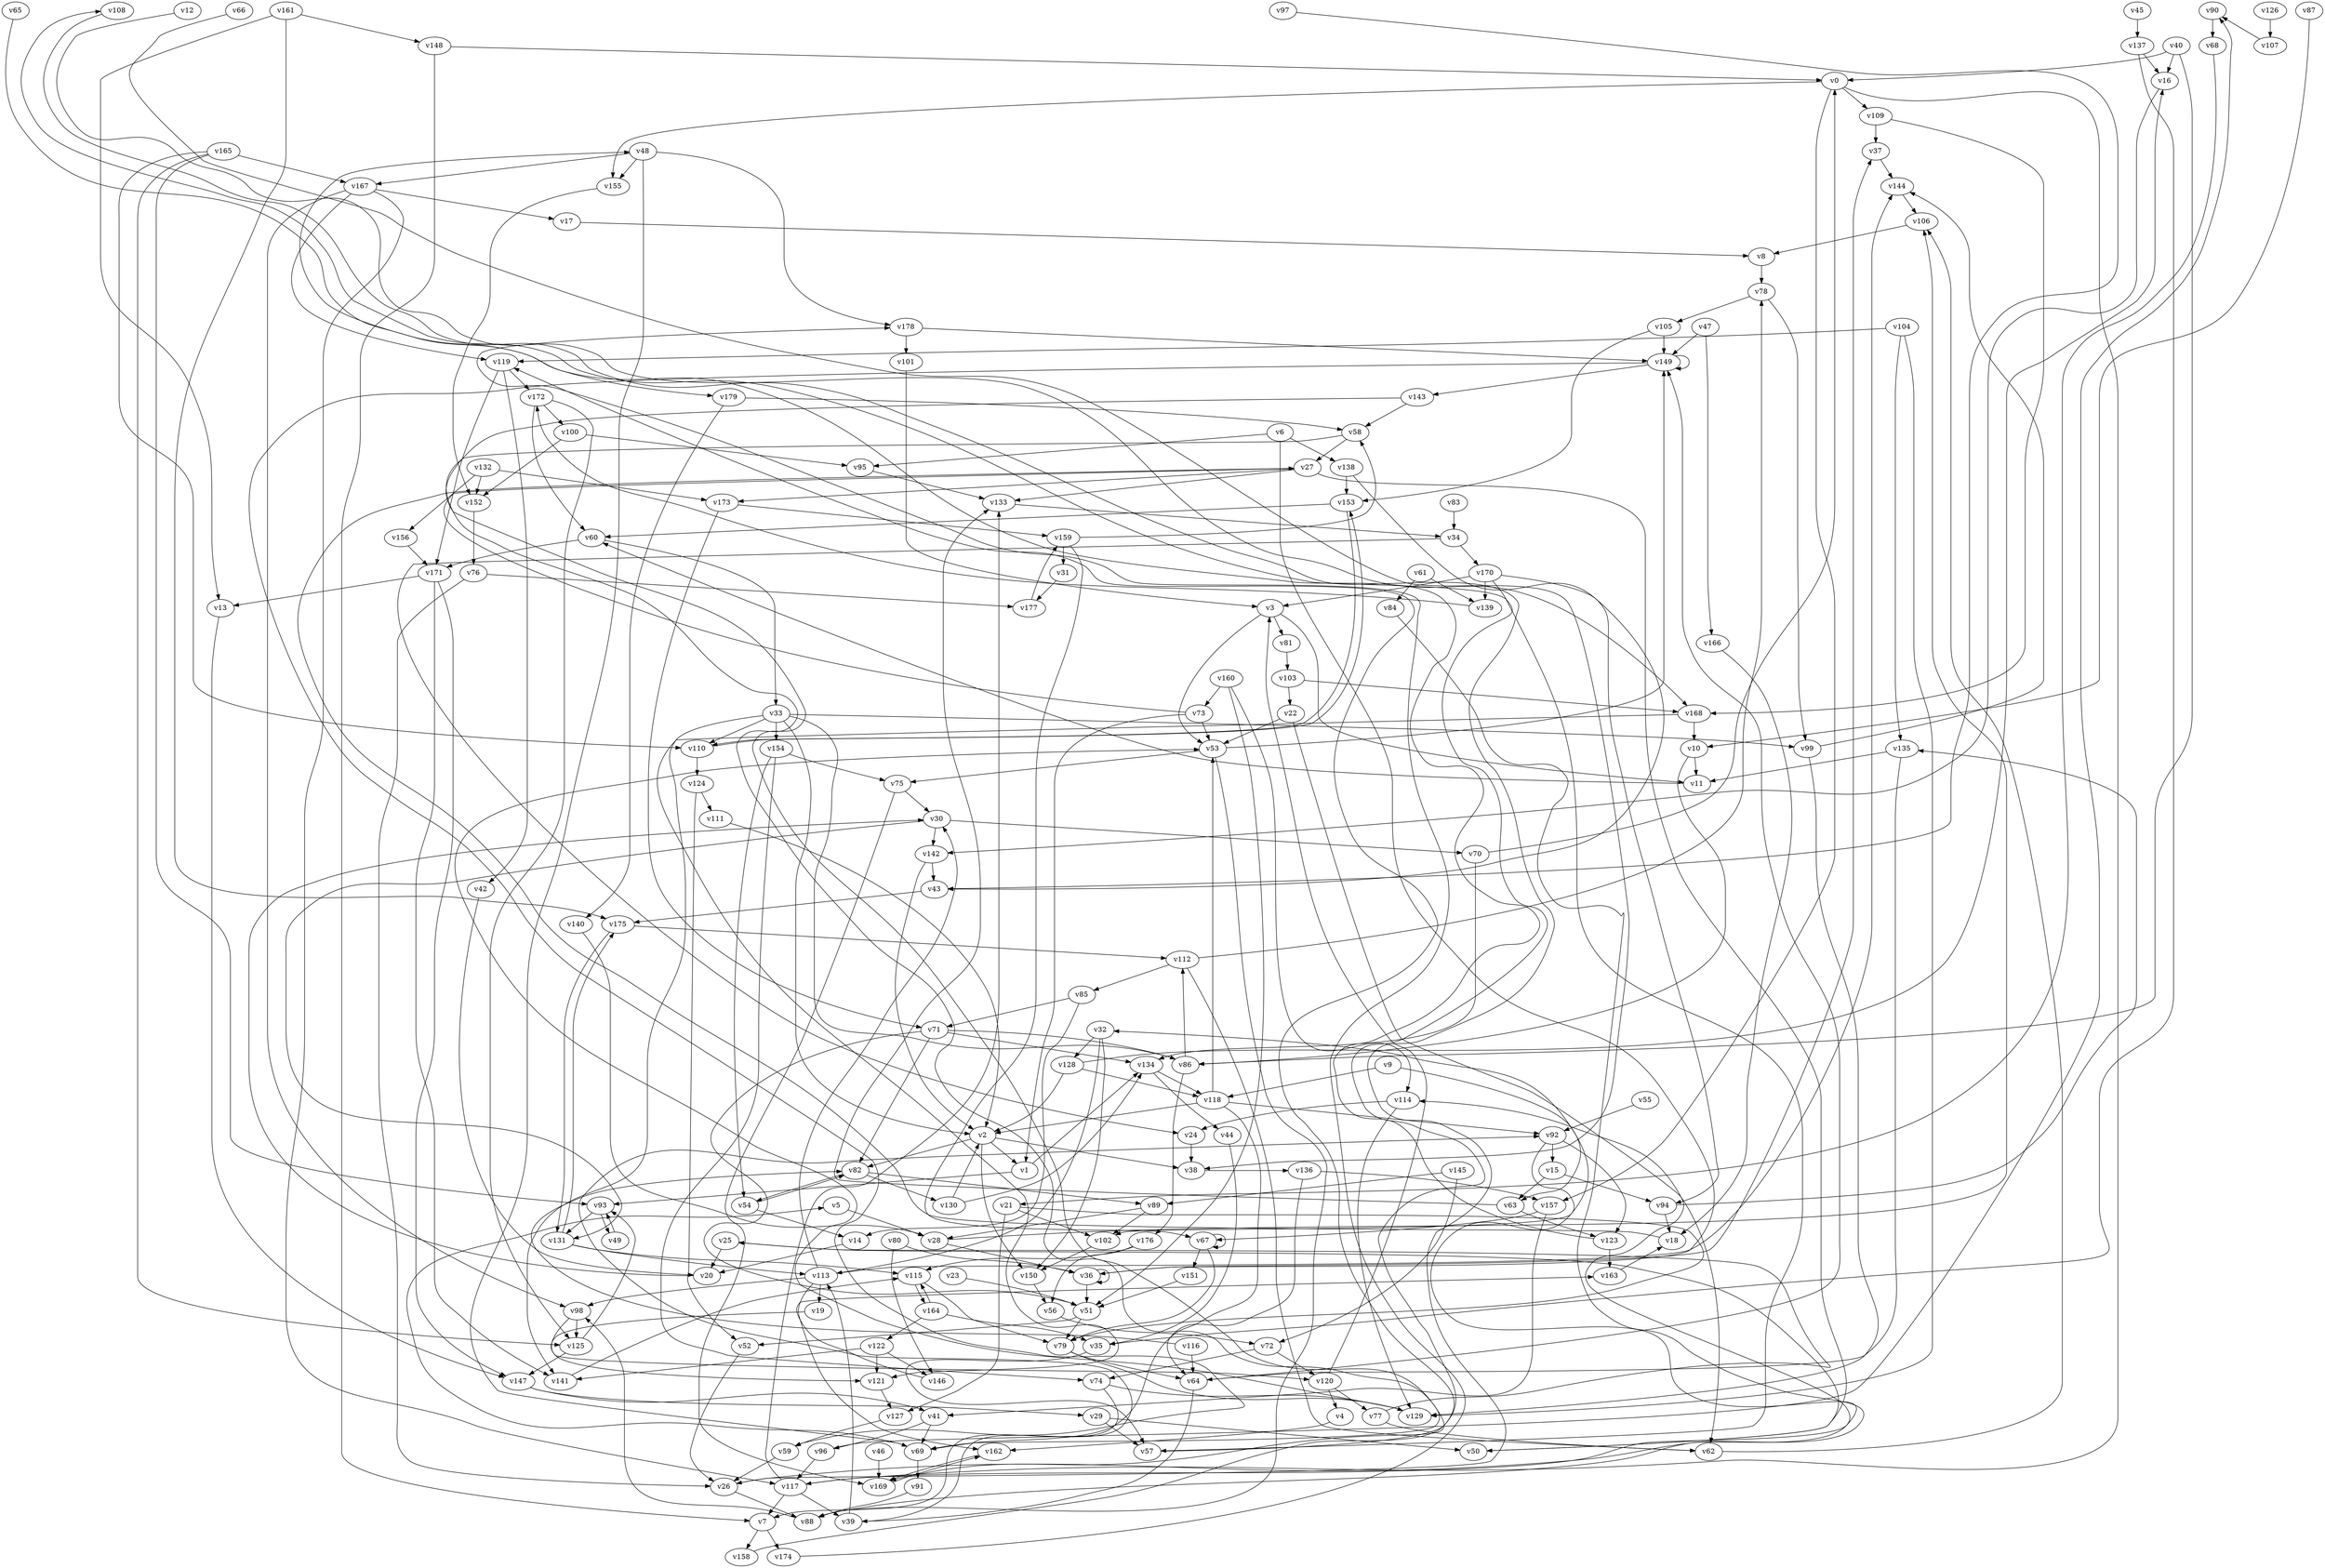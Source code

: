 // Benchmark game 270 - 180 vertices
// time_bound: 81
// targets: v80
digraph G {
    v0 [name="v0", player=1];
    v1 [name="v1", player=1];
    v2 [name="v2", player=0];
    v3 [name="v3", player=1];
    v4 [name="v4", player=0];
    v5 [name="v5", player=0];
    v6 [name="v6", player=0];
    v7 [name="v7", player=1];
    v8 [name="v8", player=0];
    v9 [name="v9", player=1];
    v10 [name="v10", player=0];
    v11 [name="v11", player=0];
    v12 [name="v12", player=1];
    v13 [name="v13", player=1];
    v14 [name="v14", player=0];
    v15 [name="v15", player=1];
    v16 [name="v16", player=1];
    v17 [name="v17", player=0];
    v18 [name="v18", player=1];
    v19 [name="v19", player=1];
    v20 [name="v20", player=1];
    v21 [name="v21", player=0];
    v22 [name="v22", player=1];
    v23 [name="v23", player=0];
    v24 [name="v24", player=1];
    v25 [name="v25", player=1];
    v26 [name="v26", player=1];
    v27 [name="v27", player=0];
    v28 [name="v28", player=1];
    v29 [name="v29", player=0];
    v30 [name="v30", player=1];
    v31 [name="v31", player=1];
    v32 [name="v32", player=1];
    v33 [name="v33", player=0];
    v34 [name="v34", player=1];
    v35 [name="v35", player=0];
    v36 [name="v36", player=0];
    v37 [name="v37", player=0];
    v38 [name="v38", player=1];
    v39 [name="v39", player=1];
    v40 [name="v40", player=1];
    v41 [name="v41", player=1];
    v42 [name="v42", player=1];
    v43 [name="v43", player=1];
    v44 [name="v44", player=1];
    v45 [name="v45", player=0];
    v46 [name="v46", player=1];
    v47 [name="v47", player=0];
    v48 [name="v48", player=1];
    v49 [name="v49", player=0];
    v50 [name="v50", player=1];
    v51 [name="v51", player=1];
    v52 [name="v52", player=0];
    v53 [name="v53", player=1];
    v54 [name="v54", player=1];
    v55 [name="v55", player=1];
    v56 [name="v56", player=0];
    v57 [name="v57", player=0];
    v58 [name="v58", player=0];
    v59 [name="v59", player=1];
    v60 [name="v60", player=0];
    v61 [name="v61", player=1];
    v62 [name="v62", player=1];
    v63 [name="v63", player=0];
    v64 [name="v64", player=1];
    v65 [name="v65", player=1];
    v66 [name="v66", player=1];
    v67 [name="v67", player=1];
    v68 [name="v68", player=0];
    v69 [name="v69", player=0];
    v70 [name="v70", player=1];
    v71 [name="v71", player=1];
    v72 [name="v72", player=0];
    v73 [name="v73", player=1];
    v74 [name="v74", player=1];
    v75 [name="v75", player=1];
    v76 [name="v76", player=1];
    v77 [name="v77", player=0];
    v78 [name="v78", player=0];
    v79 [name="v79", player=1];
    v80 [name="v80", player=1, target=1];
    v81 [name="v81", player=1];
    v82 [name="v82", player=0];
    v83 [name="v83", player=0];
    v84 [name="v84", player=0];
    v85 [name="v85", player=0];
    v86 [name="v86", player=0];
    v87 [name="v87", player=0];
    v88 [name="v88", player=1];
    v89 [name="v89", player=0];
    v90 [name="v90", player=0];
    v91 [name="v91", player=1];
    v92 [name="v92", player=0];
    v93 [name="v93", player=1];
    v94 [name="v94", player=0];
    v95 [name="v95", player=0];
    v96 [name="v96", player=0];
    v97 [name="v97", player=1];
    v98 [name="v98", player=1];
    v99 [name="v99", player=0];
    v100 [name="v100", player=0];
    v101 [name="v101", player=1];
    v102 [name="v102", player=1];
    v103 [name="v103", player=1];
    v104 [name="v104", player=1];
    v105 [name="v105", player=1];
    v106 [name="v106", player=0];
    v107 [name="v107", player=0];
    v108 [name="v108", player=0];
    v109 [name="v109", player=0];
    v110 [name="v110", player=1];
    v111 [name="v111", player=1];
    v112 [name="v112", player=0];
    v113 [name="v113", player=0];
    v114 [name="v114", player=0];
    v115 [name="v115", player=0];
    v116 [name="v116", player=1];
    v117 [name="v117", player=0];
    v118 [name="v118", player=1];
    v119 [name="v119", player=1];
    v120 [name="v120", player=0];
    v121 [name="v121", player=1];
    v122 [name="v122", player=1];
    v123 [name="v123", player=1];
    v124 [name="v124", player=1];
    v125 [name="v125", player=0];
    v126 [name="v126", player=0];
    v127 [name="v127", player=1];
    v128 [name="v128", player=0];
    v129 [name="v129", player=0];
    v130 [name="v130", player=1];
    v131 [name="v131", player=0];
    v132 [name="v132", player=1];
    v133 [name="v133", player=0];
    v134 [name="v134", player=0];
    v135 [name="v135", player=1];
    v136 [name="v136", player=0];
    v137 [name="v137", player=1];
    v138 [name="v138", player=1];
    v139 [name="v139", player=1];
    v140 [name="v140", player=0];
    v141 [name="v141", player=1];
    v142 [name="v142", player=1];
    v143 [name="v143", player=0];
    v144 [name="v144", player=1];
    v145 [name="v145", player=1];
    v146 [name="v146", player=1];
    v147 [name="v147", player=1];
    v148 [name="v148", player=1];
    v149 [name="v149", player=0];
    v150 [name="v150", player=0];
    v151 [name="v151", player=1];
    v152 [name="v152", player=1];
    v153 [name="v153", player=1];
    v154 [name="v154", player=1];
    v155 [name="v155", player=1];
    v156 [name="v156", player=0];
    v157 [name="v157", player=0];
    v158 [name="v158", player=1];
    v159 [name="v159", player=0];
    v160 [name="v160", player=0];
    v161 [name="v161", player=1];
    v162 [name="v162", player=0];
    v163 [name="v163", player=0];
    v164 [name="v164", player=0];
    v165 [name="v165", player=0];
    v166 [name="v166", player=0];
    v167 [name="v167", player=1];
    v168 [name="v168", player=1];
    v169 [name="v169", player=1];
    v170 [name="v170", player=1];
    v171 [name="v171", player=1];
    v172 [name="v172", player=0];
    v173 [name="v173", player=0];
    v174 [name="v174", player=0];
    v175 [name="v175", player=0];
    v176 [name="v176", player=1];
    v177 [name="v177", player=0];
    v178 [name="v178", player=1];
    v179 [name="v179", player=1];

    v0 -> v117;
    v1 -> v134;
    v2 -> v82;
    v3 -> v53;
    v4 -> v162;
    v5 -> v28;
    v6 -> v138;
    v7 -> v174;
    v8 -> v78;
    v9 -> v118;
    v10 -> v86;
    v11 -> v60 [constraint="t >= 5"];
    v12 -> v168 [constraint="t mod 4 == 1"];
    v13 -> v147;
    v14 -> v20;
    v15 -> v63;
    v16 -> v142 [constraint="t >= 5"];
    v17 -> v8;
    v18 -> v27 [constraint="t < 6"];
    v19 -> v121 [constraint="t mod 2 == 1"];
    v20 -> v30 [constraint="t mod 2 == 1"];
    v21 -> v79 [constraint="t mod 3 == 0"];
    v22 -> v53;
    v23 -> v51;
    v24 -> v38;
    v25 -> v20;
    v26 -> v114 [constraint="t mod 4 == 3"];
    v27 -> v173;
    v28 -> v36;
    v29 -> v57;
    v30 -> v131 [constraint="t mod 5 == 3"];
    v31 -> v177;
    v32 -> v150;
    v33 -> v110;
    v34 -> v24 [constraint="t mod 5 == 4"];
    v35 -> v57 [constraint="t mod 3 == 2"];
    v36 -> v51;
    v37 -> v144;
    v38 -> v136 [constraint="t mod 5 == 2"];
    v39 -> v92 [constraint="t < 14"];
    v40 -> v86;
    v41 -> v96;
    v42 -> v20;
    v43 -> v175;
    v44 -> v35;
    v45 -> v137;
    v46 -> v169;
    v47 -> v149;
    v48 -> v167;
    v49 -> v93;
    v50 -> v25 [constraint="t mod 3 == 2"];
    v51 -> v79;
    v52 -> v26;
    v53 -> v149;
    v54 -> v82 [constraint="t >= 1"];
    v55 -> v92;
    v56 -> v72;
    v57 -> v108 [constraint="t < 7"];
    v58 -> v169 [constraint="t mod 5 == 4"];
    v59 -> v26;
    v60 -> v33;
    v61 -> v139;
    v62 -> v106;
    v63 -> v133;
    v64 -> v39;
    v65 -> v179 [constraint="t mod 5 == 3"];
    v66 -> v38 [constraint="t mod 2 == 1"];
    v67 -> v151;
    v68 -> v21 [constraint="t < 5"];
    v69 -> v5 [constraint="t < 10"];
    v70 -> v0;
    v71 -> v51 [constraint="t >= 1"];
    v72 -> v74;
    v73 -> v27 [constraint="t mod 4 == 3"];
    v74 -> v7 [constraint="t < 9"];
    v75 -> v30;
    v76 -> v26;
    v77 -> v25 [constraint="t < 5"];
    v78 -> v105;
    v79 -> v129;
    v80 -> v146;
    v81 -> v103;
    v82 -> v89;
    v83 -> v34;
    v84 -> v88 [constraint="t >= 5"];
    v85 -> v71;
    v86 -> v176;
    v87 -> v10 [constraint="t mod 4 == 1"];
    v88 -> v98;
    v89 -> v28;
    v90 -> v68;
    v91 -> v88;
    v92 -> v15;
    v93 -> v131;
    v94 -> v135 [constraint="t mod 2 == 1"];
    v95 -> v133;
    v96 -> v90 [constraint="t >= 4"];
    v97 -> v43 [constraint="t >= 1"];
    v98 -> v120 [constraint="t < 11"];
    v99 -> v144;
    v100 -> v152;
    v101 -> v3;
    v102 -> v150;
    v103 -> v22;
    v104 -> v129;
    v105 -> v153;
    v106 -> v8;
    v107 -> v90 [constraint="t < 5"];
    v108 -> v26 [constraint="t mod 4 == 1"];
    v109 -> v168;
    v110 -> v153;
    v111 -> v2 [constraint="t < 11"];
    v112 -> v78;
    v113 -> v19;
    v114 -> v129;
    v115 -> v164;
    v116 -> v82 [constraint="t >= 5"];
    v117 -> v32 [constraint="t >= 3"];
    v118 -> v53;
    v119 -> v172;
    v120 -> v77;
    v121 -> v127;
    v122 -> v146;
    v123 -> v48 [constraint="t mod 2 == 0"];
    v124 -> v52;
    v125 -> v147;
    v126 -> v107;
    v127 -> v59;
    v128 -> v16 [constraint="t mod 5 == 4"];
    v129 -> v53 [constraint="t < 15"];
    v130 -> v2;
    v131 -> v175 [constraint="t < 7"];
    v132 -> v156;
    v133 -> v34;
    v134 -> v118;
    v135 -> v11;
    v136 -> v64;
    v137 -> v16;
    v138 -> v43 [constraint="t < 15"];
    v139 -> v172 [constraint="t >= 2"];
    v140 -> v28;
    v141 -> v115 [constraint="t mod 3 == 2"];
    v142 -> v43;
    v143 -> v69 [constraint="t >= 2"];
    v144 -> v106;
    v145 -> v72;
    v146 -> v163 [constraint="t < 7"];
    v147 -> v29;
    v148 -> v7;
    v149 -> v59 [constraint="t >= 5"];
    v150 -> v56;
    v151 -> v51;
    v152 -> v76;
    v153 -> v110;
    v154 -> v74;
    v155 -> v152;
    v156 -> v171;
    v157 -> v41;
    v158 -> v119 [constraint="t mod 4 == 1"];
    v159 -> v58;
    v160 -> v114;
    v161 -> v13;
    v162 -> v169;
    v163 -> v18 [constraint="t < 14"];
    v164 -> v115 [constraint="t mod 2 == 1"];
    v165 -> v125;
    v166 -> v18;
    v167 -> v119;
    v168 -> v121 [constraint="t < 8"];
    v169 -> v162 [constraint="t mod 5 == 1"];
    v170 -> v94;
    v171 -> v141;
    v172 -> v60;
    v173 -> v159;
    v174 -> v178 [constraint="t < 9"];
    v175 -> v131;
    v176 -> v56;
    v177 -> v159;
    v178 -> v149;
    v179 -> v140;
    v72 -> v120;
    v161 -> v148;
    v51 -> v52;
    v40 -> v0;
    v2 -> v150;
    v117 -> v7;
    v148 -> v0;
    v69 -> v91;
    v160 -> v51;
    v112 -> v85;
    v41 -> v69;
    v100 -> v95;
    v118 -> v2;
    v82 -> v54;
    v118 -> v69;
    v86 -> v112;
    v71 -> v86;
    v168 -> v10;
    v29 -> v50;
    v71 -> v134;
    v63 -> v123;
    v117 -> v39;
    v2 -> v1;
    v136 -> v157;
    v114 -> v24;
    v160 -> v73;
    v170 -> v57;
    v173 -> v71;
    v0 -> v155;
    v53 -> v75;
    v172 -> v125;
    v93 -> v49;
    v165 -> v93;
    v164 -> v35;
    v79 -> v64;
    v21 -> v127;
    v165 -> v110;
    v98 -> v125;
    v149 -> v149;
    v33 -> v99;
    v48 -> v155;
    v3 -> v81;
    v74 -> v129;
    v61 -> v84;
    v3 -> v11;
    v128 -> v2;
    v165 -> v167;
    v157 -> v67;
    v94 -> v18;
    v135 -> v64;
    v170 -> v139;
    v175 -> v112;
    v27 -> v133;
    v103 -> v168;
    v117 -> v133;
    v39 -> v113;
    v167 -> v117;
    v138 -> v153;
    v113 -> v30;
    v92 -> v102;
    v110 -> v124;
    v30 -> v70;
    v142 -> v2;
    v0 -> v109;
    v34 -> v170;
    v154 -> v75;
    v73 -> v1;
    v159 -> v67;
    v153 -> v60;
    v64 -> v149;
    v167 -> v17;
    v172 -> v100;
    v113 -> v144;
    v33 -> v2;
    v71 -> v82;
    v104 -> v135;
    v82 -> v130;
    v147 -> v41;
    v109 -> v37;
    v15 -> v94;
    v28 -> v106;
    v27 -> v50;
    v67 -> v67;
    v120 -> v4;
    v67 -> v79;
    v92 -> v123;
    v40 -> v16;
    v137 -> v35;
    v70 -> v134;
    v122 -> v141;
    v119 -> v42;
    v21 -> v102;
    v36 -> v36;
    v9 -> v63;
    v10 -> v11;
    v60 -> v171;
    v130 -> v134;
    v0 -> v157;
    v171 -> v147;
    v26 -> v88;
    v113 -> v162;
    v6 -> v36;
    v159 -> v31;
    v134 -> v44;
    v178 -> v101;
    v171 -> v13;
    v33 -> v154;
    v116 -> v64;
    v132 -> v173;
    v179 -> v58;
    v1 -> v93;
    v73 -> v53;
    v54 -> v14;
    v58 -> v27;
    v176 -> v115;
    v149 -> v143;
    v104 -> v119;
    v30 -> v142;
    v124 -> v111;
    v167 -> v98;
    v131 -> v115;
    v122 -> v121;
    v47 -> v166;
    v105 -> v149;
    v164 -> v122;
    v115 -> v79;
    v33 -> v86;
    v113 -> v98;
    v75 -> v169;
    v33 -> v141;
    v77 -> v62;
    v76 -> v177;
    v48 -> v69;
    v170 -> v3;
    v118 -> v92;
    v119 -> v171;
    v132 -> v152;
    v32 -> v128;
    v128 -> v118;
    v89 -> v102;
    v22 -> v62;
    v2 -> v38;
    v96 -> v117;
    v143 -> v58;
    v53 -> v88;
    v48 -> v178;
    v131 -> v113;
    v161 -> v175;
    v80 -> v36;
    v6 -> v95;
    v36 -> v37;
    v125 -> v93;
    v99 -> v129;
    v85 -> v14;
    v120 -> v3;
    v123 -> v163;
    v7 -> v158;
    v145 -> v89;
    v154 -> v54;
    v32 -> v113;
    v78 -> v99;
    v112 -> v62;
}
